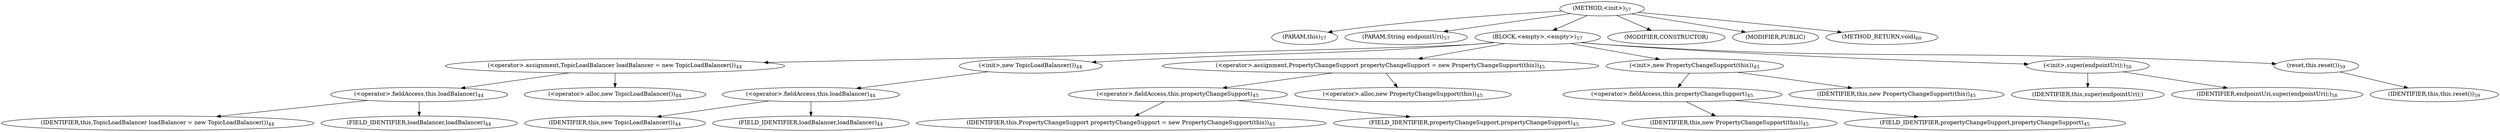 digraph "&lt;init&gt;" {  
"96" [label = <(METHOD,&lt;init&gt;)<SUB>57</SUB>> ]
"10" [label = <(PARAM,this)<SUB>57</SUB>> ]
"97" [label = <(PARAM,String endpointUri)<SUB>57</SUB>> ]
"98" [label = <(BLOCK,&lt;empty&gt;,&lt;empty&gt;)<SUB>57</SUB>> ]
"99" [label = <(&lt;operator&gt;.assignment,TopicLoadBalancer loadBalancer = new TopicLoadBalancer())<SUB>44</SUB>> ]
"100" [label = <(&lt;operator&gt;.fieldAccess,this.loadBalancer)<SUB>44</SUB>> ]
"101" [label = <(IDENTIFIER,this,TopicLoadBalancer loadBalancer = new TopicLoadBalancer())<SUB>44</SUB>> ]
"102" [label = <(FIELD_IDENTIFIER,loadBalancer,loadBalancer)<SUB>44</SUB>> ]
"103" [label = <(&lt;operator&gt;.alloc,new TopicLoadBalancer())<SUB>44</SUB>> ]
"104" [label = <(&lt;init&gt;,new TopicLoadBalancer())<SUB>44</SUB>> ]
"105" [label = <(&lt;operator&gt;.fieldAccess,this.loadBalancer)<SUB>44</SUB>> ]
"106" [label = <(IDENTIFIER,this,new TopicLoadBalancer())<SUB>44</SUB>> ]
"107" [label = <(FIELD_IDENTIFIER,loadBalancer,loadBalancer)<SUB>44</SUB>> ]
"108" [label = <(&lt;operator&gt;.assignment,PropertyChangeSupport propertyChangeSupport = new PropertyChangeSupport(this))<SUB>45</SUB>> ]
"109" [label = <(&lt;operator&gt;.fieldAccess,this.propertyChangeSupport)<SUB>45</SUB>> ]
"110" [label = <(IDENTIFIER,this,PropertyChangeSupport propertyChangeSupport = new PropertyChangeSupport(this))<SUB>45</SUB>> ]
"111" [label = <(FIELD_IDENTIFIER,propertyChangeSupport,propertyChangeSupport)<SUB>45</SUB>> ]
"112" [label = <(&lt;operator&gt;.alloc,new PropertyChangeSupport(this))<SUB>45</SUB>> ]
"113" [label = <(&lt;init&gt;,new PropertyChangeSupport(this))<SUB>45</SUB>> ]
"114" [label = <(&lt;operator&gt;.fieldAccess,this.propertyChangeSupport)<SUB>45</SUB>> ]
"115" [label = <(IDENTIFIER,this,new PropertyChangeSupport(this))<SUB>45</SUB>> ]
"116" [label = <(FIELD_IDENTIFIER,propertyChangeSupport,propertyChangeSupport)<SUB>45</SUB>> ]
"117" [label = <(IDENTIFIER,this,new PropertyChangeSupport(this))<SUB>45</SUB>> ]
"118" [label = <(&lt;init&gt;,super(endpointUri);)<SUB>58</SUB>> ]
"9" [label = <(IDENTIFIER,this,super(endpointUri);)> ]
"119" [label = <(IDENTIFIER,endpointUri,super(endpointUri);)<SUB>58</SUB>> ]
"120" [label = <(reset,this.reset())<SUB>59</SUB>> ]
"11" [label = <(IDENTIFIER,this,this.reset())<SUB>59</SUB>> ]
"121" [label = <(MODIFIER,CONSTRUCTOR)> ]
"122" [label = <(MODIFIER,PUBLIC)> ]
"123" [label = <(METHOD_RETURN,void)<SUB>60</SUB>> ]
  "96" -> "10" 
  "96" -> "97" 
  "96" -> "98" 
  "96" -> "121" 
  "96" -> "122" 
  "96" -> "123" 
  "98" -> "99" 
  "98" -> "104" 
  "98" -> "108" 
  "98" -> "113" 
  "98" -> "118" 
  "98" -> "120" 
  "99" -> "100" 
  "99" -> "103" 
  "100" -> "101" 
  "100" -> "102" 
  "104" -> "105" 
  "105" -> "106" 
  "105" -> "107" 
  "108" -> "109" 
  "108" -> "112" 
  "109" -> "110" 
  "109" -> "111" 
  "113" -> "114" 
  "113" -> "117" 
  "114" -> "115" 
  "114" -> "116" 
  "118" -> "9" 
  "118" -> "119" 
  "120" -> "11" 
}
